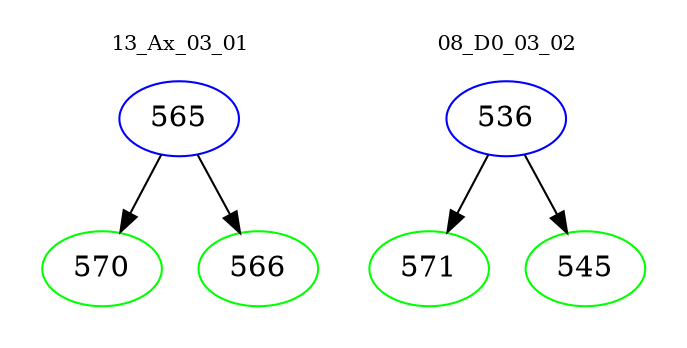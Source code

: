 digraph{
subgraph cluster_0 {
color = white
label = "13_Ax_03_01";
fontsize=10;
T0_565 [label="565", color="blue"]
T0_565 -> T0_570 [color="black"]
T0_570 [label="570", color="green"]
T0_565 -> T0_566 [color="black"]
T0_566 [label="566", color="green"]
}
subgraph cluster_1 {
color = white
label = "08_D0_03_02";
fontsize=10;
T1_536 [label="536", color="blue"]
T1_536 -> T1_571 [color="black"]
T1_571 [label="571", color="green"]
T1_536 -> T1_545 [color="black"]
T1_545 [label="545", color="green"]
}
}
